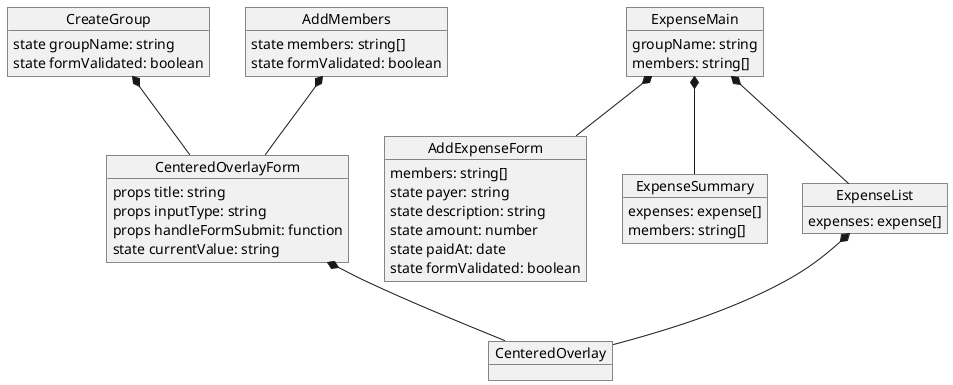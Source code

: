 @startuml

object CreateGroup {
	state groupName: string
	state formValidated: boolean
}
object AddMembers {
	state members: string[]
	state formValidated: boolean
}
object ExpenseMain {
	groupName: string
	members: string[]
}

object CenteredOverlayForm {
	props title: string
	props inputType: string
	props handleFormSubmit: function

	state currentValue: string
}
object CenteredOverlay

object AddExpenseForm {
	members: string[]

	state payer: string
	state description: string
	state amount: number
	state paidAt: date
	state formValidated: boolean
}
object ExpenseSummary {
	expenses: expense[]
	members: string[]
}
object ExpenseList {
	expenses: expense[]
}

CreateGroup *-- CenteredOverlayForm
AddMembers *-- CenteredOverlayForm

CenteredOverlayForm *-- CenteredOverlay

ExpenseMain *-- AddExpenseForm
ExpenseMain *-- ExpenseSummary
ExpenseMain *-- ExpenseList
ExpenseList *-- CenteredOverlay
@enduml
